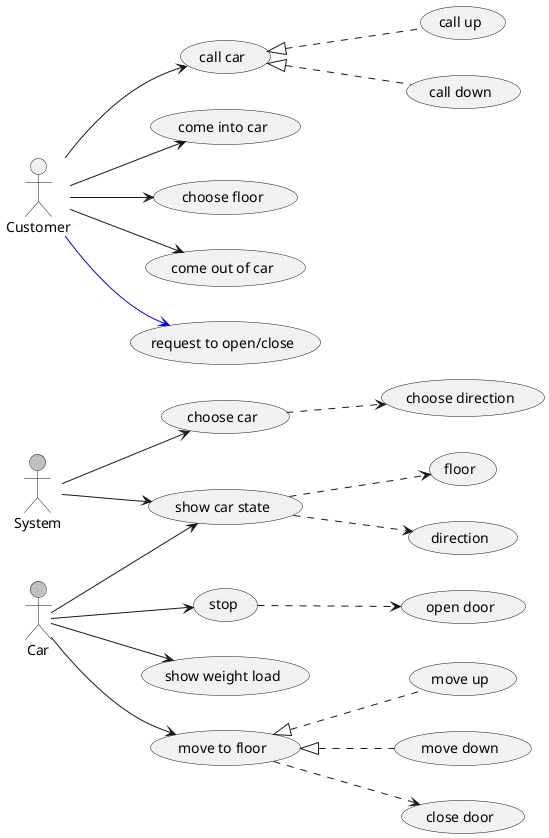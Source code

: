 @startuml

left to right direction

actor System #silver
actor Car #silver

Customer --> (call car)
Customer --> (come into car)
Customer --> (choose floor)
Customer --> (come out of car)
Customer --> (request to open/close) #blue

(call car) <|.. (call up)
(call car) <|.. (call down)

Car --> (move to floor)
Car --> (stop)
Car --> (show car state)
Car --> (show weight load)

(stop) ..> (open door)

(move to floor) <|.. (move up)
(move to floor) <|.. (move down)
(move to floor) ..> (close door)

(show car state) ..> (floor)
(show car state) ..> (direction)

System --> (show car state)
System --> (choose car)
(choose car) ..> (choose direction)

@enduml
